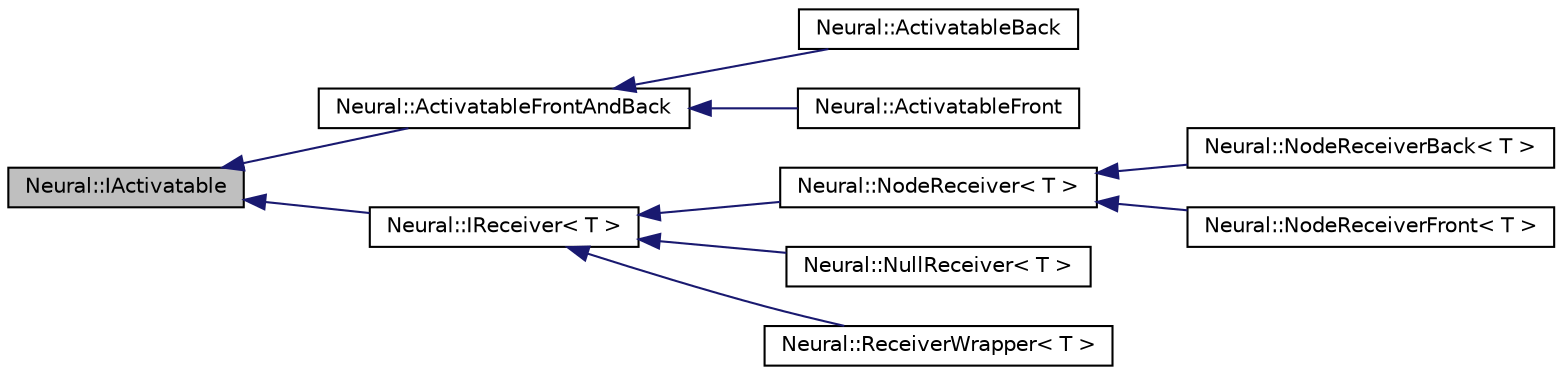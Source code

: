 digraph G
{
  edge [fontname="Helvetica",fontsize="10",labelfontname="Helvetica",labelfontsize="10"];
  node [fontname="Helvetica",fontsize="10",shape=record];
  rankdir=LR;
  Node1 [label="Neural::IActivatable",height=0.2,width=0.4,color="black", fillcolor="grey75", style="filled" fontcolor="black"];
  Node1 -> Node2 [dir=back,color="midnightblue",fontsize="10",style="solid",fontname="Helvetica"];
  Node2 [label="Neural::ActivatableFrontAndBack",height=0.2,width=0.4,color="black", fillcolor="white", style="filled",URL="$class_neural_1_1_activatable_front_and_back.html"];
  Node2 -> Node3 [dir=back,color="midnightblue",fontsize="10",style="solid",fontname="Helvetica"];
  Node3 [label="Neural::ActivatableBack",height=0.2,width=0.4,color="black", fillcolor="white", style="filled",URL="$class_neural_1_1_activatable_back.html"];
  Node2 -> Node4 [dir=back,color="midnightblue",fontsize="10",style="solid",fontname="Helvetica"];
  Node4 [label="Neural::ActivatableFront",height=0.2,width=0.4,color="black", fillcolor="white", style="filled",URL="$class_neural_1_1_activatable_front.html"];
  Node1 -> Node5 [dir=back,color="midnightblue",fontsize="10",style="solid",fontname="Helvetica"];
  Node5 [label="Neural::IReceiver\< T \>",height=0.2,width=0.4,color="black", fillcolor="white", style="filled",URL="$class_neural_1_1_i_receiver.html"];
  Node5 -> Node6 [dir=back,color="midnightblue",fontsize="10",style="solid",fontname="Helvetica"];
  Node6 [label="Neural::NodeReceiver\< T \>",height=0.2,width=0.4,color="black", fillcolor="white", style="filled",URL="$class_neural_1_1_node_receiver.html"];
  Node6 -> Node7 [dir=back,color="midnightblue",fontsize="10",style="solid",fontname="Helvetica"];
  Node7 [label="Neural::NodeReceiverBack\< T \>",height=0.2,width=0.4,color="black", fillcolor="white", style="filled",URL="$class_neural_1_1_node_receiver_back.html"];
  Node6 -> Node8 [dir=back,color="midnightblue",fontsize="10",style="solid",fontname="Helvetica"];
  Node8 [label="Neural::NodeReceiverFront\< T \>",height=0.2,width=0.4,color="black", fillcolor="white", style="filled",URL="$class_neural_1_1_node_receiver_front.html"];
  Node5 -> Node9 [dir=back,color="midnightblue",fontsize="10",style="solid",fontname="Helvetica"];
  Node9 [label="Neural::NullReceiver\< T \>",height=0.2,width=0.4,color="black", fillcolor="white", style="filled",URL="$class_neural_1_1_null_receiver.html"];
  Node5 -> Node10 [dir=back,color="midnightblue",fontsize="10",style="solid",fontname="Helvetica"];
  Node10 [label="Neural::ReceiverWrapper\< T \>",height=0.2,width=0.4,color="black", fillcolor="white", style="filled",URL="$class_neural_1_1_receiver_wrapper.html"];
}
